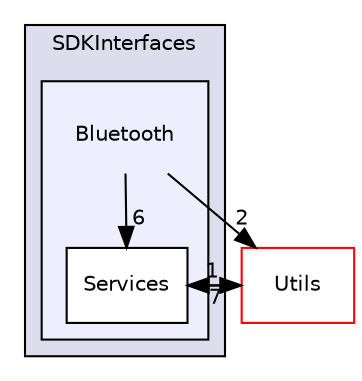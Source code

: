 digraph "/workplace/avs-device-sdk/AVSCommon/SDKInterfaces/include/AVSCommon/SDKInterfaces/Bluetooth" {
  compound=true
  node [ fontsize="10", fontname="Helvetica"];
  edge [ labelfontsize="10", labelfontname="Helvetica"];
  subgraph clusterdir_304e5c5f242f015339c8e1473ae913b8 {
    graph [ bgcolor="#ddddee", pencolor="black", label="SDKInterfaces" fontname="Helvetica", fontsize="10", URL="dir_304e5c5f242f015339c8e1473ae913b8.html"]
  subgraph clusterdir_462e612fa0184ceceefcdcbebe6a7811 {
    graph [ bgcolor="#eeeeff", pencolor="black", label="" URL="dir_462e612fa0184ceceefcdcbebe6a7811.html"];
    dir_462e612fa0184ceceefcdcbebe6a7811 [shape=plaintext label="Bluetooth"];
    dir_1a5db821e7d59772f866ab25155da9b7 [shape=box label="Services" color="black" fillcolor="white" style="filled" URL="dir_1a5db821e7d59772f866ab25155da9b7.html"];
  }
  }
  dir_49dd3d9ac5586189aa170bac46425b9c [shape=box label="Utils" fillcolor="white" style="filled" color="red" URL="dir_49dd3d9ac5586189aa170bac46425b9c.html"];
  dir_1a5db821e7d59772f866ab25155da9b7->dir_49dd3d9ac5586189aa170bac46425b9c [headlabel="1", labeldistance=1.5 headhref="dir_000075_000061.html"];
  dir_462e612fa0184ceceefcdcbebe6a7811->dir_1a5db821e7d59772f866ab25155da9b7 [headlabel="6", labeldistance=1.5 headhref="dir_000074_000075.html"];
  dir_462e612fa0184ceceefcdcbebe6a7811->dir_49dd3d9ac5586189aa170bac46425b9c [headlabel="2", labeldistance=1.5 headhref="dir_000074_000061.html"];
  dir_49dd3d9ac5586189aa170bac46425b9c->dir_1a5db821e7d59772f866ab25155da9b7 [headlabel="7", labeldistance=1.5 headhref="dir_000061_000075.html"];
}
